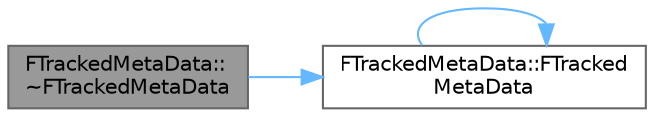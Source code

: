 digraph "FTrackedMetaData::~FTrackedMetaData"
{
 // INTERACTIVE_SVG=YES
 // LATEX_PDF_SIZE
  bgcolor="transparent";
  edge [fontname=Helvetica,fontsize=10,labelfontname=Helvetica,labelfontsize=10];
  node [fontname=Helvetica,fontsize=10,shape=box,height=0.2,width=0.4];
  rankdir="LR";
  Node1 [id="Node000001",label="FTrackedMetaData::\l~FTrackedMetaData",height=0.2,width=0.4,color="gray40", fillcolor="grey60", style="filled", fontcolor="black",tooltip=" "];
  Node1 -> Node2 [id="edge1_Node000001_Node000002",color="steelblue1",style="solid",tooltip=" "];
  Node2 [id="Node000002",label="FTrackedMetaData::FTracked\lMetaData",height=0.2,width=0.4,color="grey40", fillcolor="white", style="filled",URL="$d5/d08/classFTrackedMetaData.html#ab26338eb856fc558bc26259a3f6f1e21",tooltip=" "];
  Node2 -> Node2 [id="edge2_Node000002_Node000002",color="steelblue1",style="solid",tooltip=" "];
}
